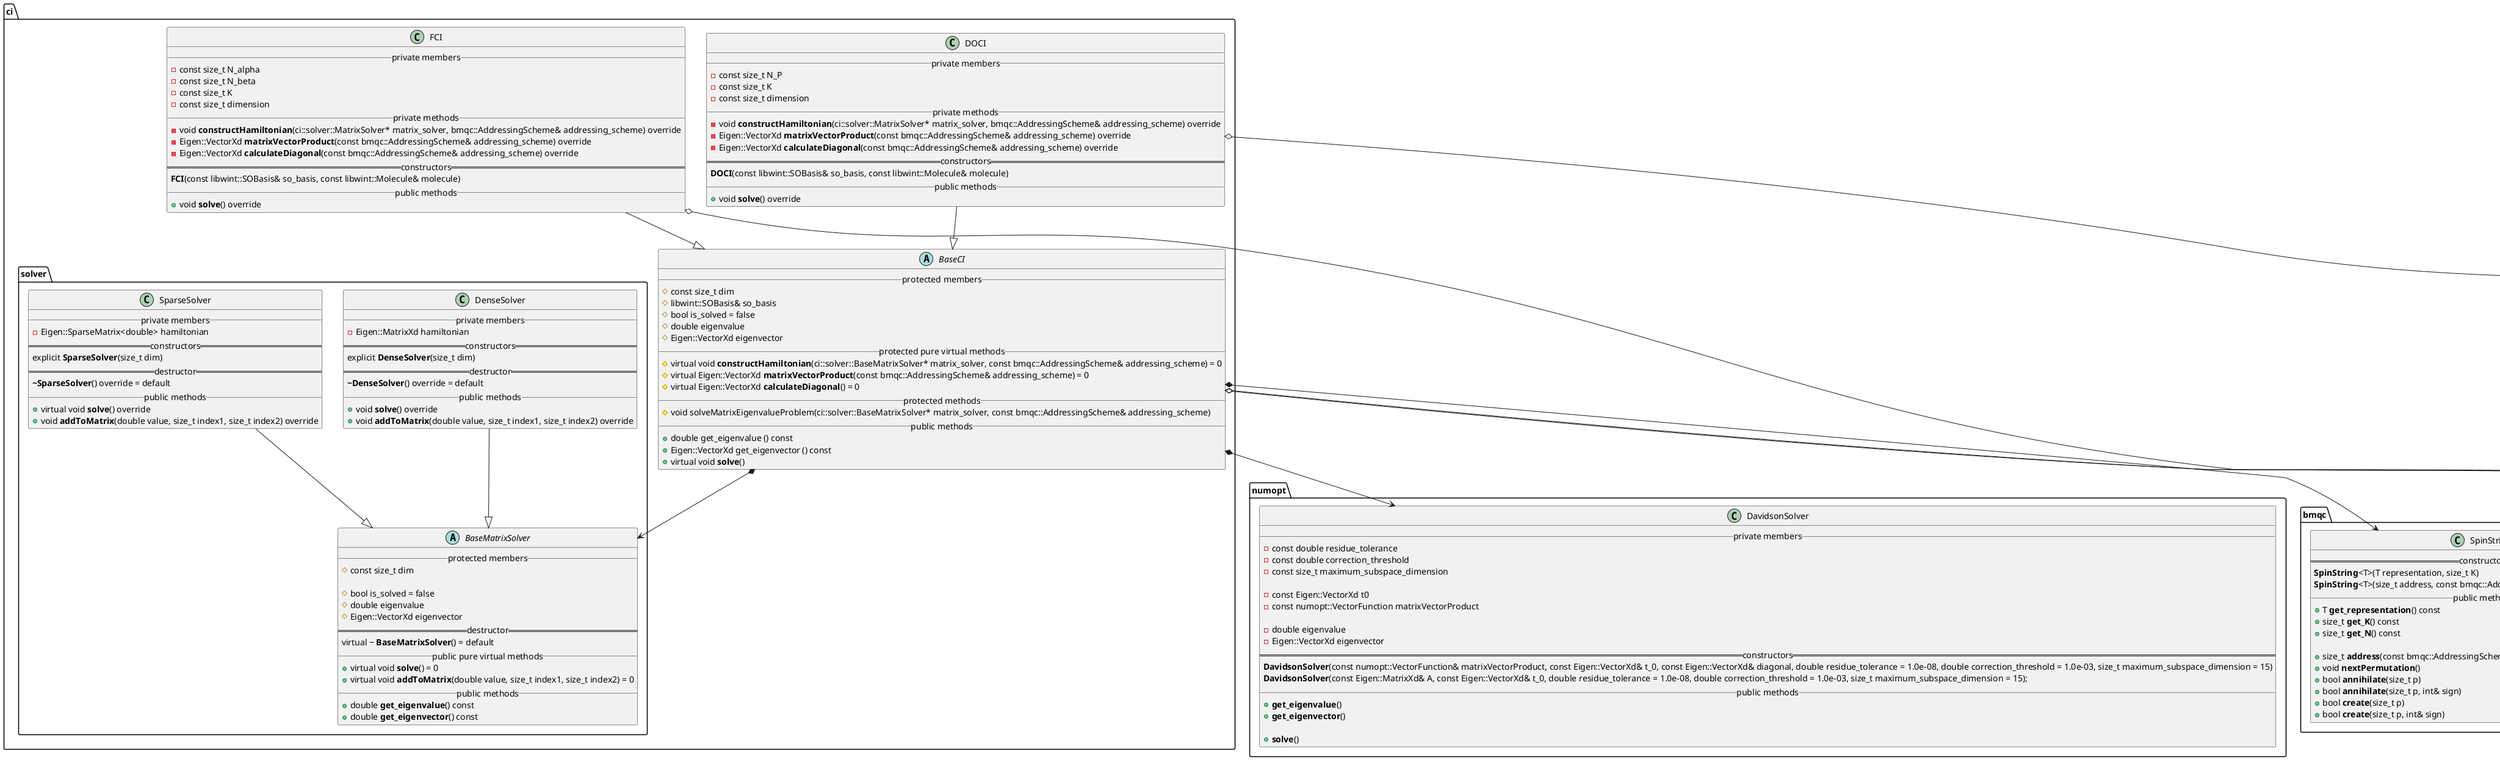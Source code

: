 @startuml


namespace numopt {


    class DavidsonSolver {
        __ private members __
            - const double residue_tolerance
            - const double correction_threshold
            - const size_t maximum_subspace_dimension

            - const Eigen::VectorXd t0
            - const numopt::VectorFunction matrixVectorProduct

            - double eigenvalue
            - Eigen::VectorXd eigenvector
        == constructors ==
            **DavidsonSolver**(const numopt::VectorFunction& matrixVectorProduct, const Eigen::VectorXd& t_0, const Eigen::VectorXd& diagonal, double residue_tolerance = 1.0e-08, double correction_threshold = 1.0e-03, size_t maximum_subspace_dimension = 15)
            **DavidsonSolver**(const Eigen::MatrixXd& A, const Eigen::VectorXd& t_0, double residue_tolerance = 1.0e-08, double correction_threshold = 1.0e-03, size_t maximum_subspace_dimension = 15);
        __ public methods __
            + **get_eigenvalue**()
            + **get_eigenvector**()

            + **solve**()
    }


}



namespace bmqc {

    class AddressingScheme {
        == constructors ==
            **AddressingScheme**(size_t K, size_t N)
        __ public methods __
            + const bmqc::Matrixi **get_vertex_weights**() const
    }

    class SpinString<T> {
        == constructors ==
            **SpinString**<T>(T representation, size_t K)
            **SpinString**<T>(size_t address, const bmqc::AddressingScheme& addressing_scheme)
        __ public methods __
            + T **get_representation**() const
            + size_t **get_K**() const
            + size_t **get_N**() const

            + size_t **address**(const bmqc::AddressingScheme& addressing_scheme) const
            + void **nextPermutation**()
            + bool **annihilate**(size_t p)
            + bool **annihilate**(size_t p, int& sign)
            + bool **create**(size_t p)
            + bool **create**(size_t p, int& sign)
    }


}



namespace libwint {

    class SOBasis {
        __ public methods __
            + const size_t **get_K**() const
            + double get_h_SO(size_t i, size_t j) const
            + double get_g_SO(size_t i, size_t j, size_t k, size_t l) const
    }


    class Molecule {
        __ public methods __
            + site_t **get_N** () const
    }


}



namespace ci {


    namespace solver {


        abstract class BaseMatrixSolver {
            __ protected members __
                # const size_t dim

                # bool is_solved = false
                # double eigenvalue
                # Eigen::VectorXd eigenvector
            == destructor ==
                virtual ~ **BaseMatrixSolver**() = default
            __ public pure virtual methods __
                + virtual void **solve**() = 0
                + virtual void **addToMatrix**(double value, size_t index1, size_t index2) = 0
            __ public methods __
                + double **get_eigenvalue**() const
                + double **get_eigenvector**() const
        }


        class DenseSolver {
            __ private members __
                - Eigen::MatrixXd hamiltonian
            == constructors ==
                explicit **DenseSolver**(size_t dim)
            == destructor ==
                 **~DenseSolver**() override = default
            __ public methods __
                + void **solve**() override
                + void **addToMatrix**(double value, size_t index1, size_t index2) override
        }


        class SparseSolver {
            __ private members __
                - Eigen::SparseMatrix<double> hamiltonian
            == constructors ==
                explicit **SparseSolver**(size_t dim)
            == destructor ==
                 **~SparseSolver**() override = default
            __ public methods __
                + virtual void **solve**() override
                + void **addToMatrix**(double value, size_t index1, size_t index2) override
        }


    }



    abstract class BaseCI {
        __ protected members __
            # const size_t dim
            # libwint::SOBasis& so_basis
            # bool is_solved = false
            # double eigenvalue
            # Eigen::VectorXd eigenvector
        __ protected pure virtual methods __
            # virtual void **constructHamiltonian**(ci::solver::BaseMatrixSolver* matrix_solver, const bmqc::AddressingScheme& addressing_scheme) = 0
            # virtual Eigen::VectorXd **matrixVectorProduct**(const bmqc::AddressingScheme& addressing_scheme) = 0
            # virtual Eigen::VectorXd **calculateDiagonal**() = 0
        __ protected methods __
            # void solveMatrixEigenvalueProblem(ci::solver::BaseMatrixSolver* matrix_solver, const bmqc::AddressingScheme& addressing_scheme)
        __ public methods __
            + double get_eigenvalue () const
            + Eigen::VectorXd get_eigenvector () const
            + virtual void **solve**()
    }


    class FCI {
        __ private members __
            - const size_t N_alpha
            - const size_t N_beta
            - const size_t K
            - const size_t dimension
        __ private methods __
            - void **constructHamiltonian**(ci::solver::MatrixSolver* matrix_solver, bmqc::AddressingScheme& addressing_scheme) override
            - Eigen::VectorXd **matrixVectorProduct**(const bmqc::AddressingScheme& addressing_scheme) override
            - Eigen::VectorXd **calculateDiagonal**(const bmqc::AddressingScheme& addressing_scheme) override
        == constructors ==
                **FCI**(const libwint::SOBasis& so_basis, const libwint::Molecule& molecule)
        __ public methods __
            + void **solve**() override
    }


    class DOCI {
        __ private members __
            - const size_t N_P
            - const size_t K
            - const size_t dimension
        __ private methods __
            - void **constructHamiltonian**(ci::solver::MatrixSolver* matrix_solver, bmqc::AddressingScheme& addressing_scheme) override
            - Eigen::VectorXd **matrixVectorProduct**(const bmqc::AddressingScheme& addressing_scheme) override
            - Eigen::VectorXd **calculateDiagonal**(const bmqc::AddressingScheme& addressing_scheme) override
        == constructors ==
            **DOCI**(const libwint::SOBasis& so_basis, const libwint::Molecule& molecule)
        __ public methods __
            + void **solve**() override
    }


}




ci.solver.DenseSolver --|> ci.solver.BaseMatrixSolver


ci.solver.SparseSolver --|> ci.solver.BaseMatrixSolver



ci.BaseCI *--> ci.solver.BaseMatrixSolver
ci.BaseCI *--> numopt.DavidsonSolver
ci.BaseCI *--> bmqc.SpinString
ci.BaseCI o--> bmqc.AddressingScheme
ci.BaseCI o--> libwint.SOBasis


ci.FCI --|> ci.BaseCI
ci.FCI o--> libwint.Molecule


ci.DOCI --|> ci.BaseCI
ci.DOCI o--> libwint.Molecule



@enduml



        class DavidsonSolver {
            __ private members __
                numopt::DavidsonSolver numopt_davidson_solver
            == constructors ==
                **DavidsonSolver**(const numopt::VectorFunction& matrixVectorProduct, const Eigen::VectorXd& t_0, const Eigen::VectorXd& diagonal, double residue_tolerance = 1.0e-08, double correction_threshold = 1.0e-03, size_t maximum_subspace_dimension = 15);
            __ public methods __
                + virtual void **solve**()

                + double **get_eigenvalue**() const
                + Eigen::VectorXd **get_eigenvector**() const
        }


                abstract class BaseSolver {
                    == destructor ==
                        virtual ~ **BaseSolver**() = default
                    __ public methods __
                        + virtual void **solve**() = 0
                }